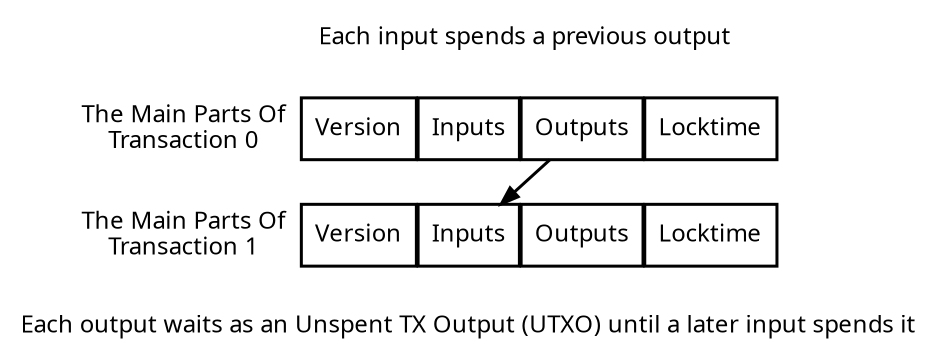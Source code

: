 digraph tx_overview {

size=6.25;
splines = "false";
rankdir=LR;
rankdir=TB;
ranksep=0.001;
nodesep=0.01;
//splines=ortho;

node [ penwidth=1.75, fontname="Sans", shape = box ];
edge [ penwidth=1.75, fontname="Sans" ];
graph [ penwidth=1.75, fontname="Sans" ];

subgraph cluster_tx {
    Locktime;
    Outputs;
    Inputs;
    Version;
    //tx_label1 [ shape = "none", label = "" ];
    tx0_label [ shape = "none", label = "The Main Parts Of\nTransaction 0" ];

    labelloc = b
    graph [ penwidth=0 ];
}

    tx_label [ shape = "none", label = "Each input spends a previous output" ];
    tx_label -> Inputs [ style = "invis" ];
    tx_label -> Outputs [ style = "invis" ];

subgraph cluster_tx1 {
    Version1 [ label = "Version" ];
    Inputs1 [ label = "Inputs" ];
    Outputs1 [ label = "Outputs" ];
    Locktime1 [ label = "Locktime" ];
    //tx_label1 [ shape = "none", label = "" ];
    tx1_label [ shape = "none", label = "The Main Parts Of\nTransaction 1" ];

    labelloc = b
    graph [ penwidth=0 ];
}

utxos [ shape = "none", label = "Each output waits as an Unspent TX Output (UTXO) until a later input spends it" ];

Locktime -> Locktime1 [ style = "invis", weight = 3 ];
Version -> Version1 [ style = "invis", weight = 3 ];
Inputs -> Inputs1 [ style = "invis", weight = 3 ];
Outputs -> Outputs1 [ style = "invis", weight = 3 ];
Outputs -> Inputs1 [weight = 0 ];


Inputs1 -> utxos [ style = "invis" ];

}
